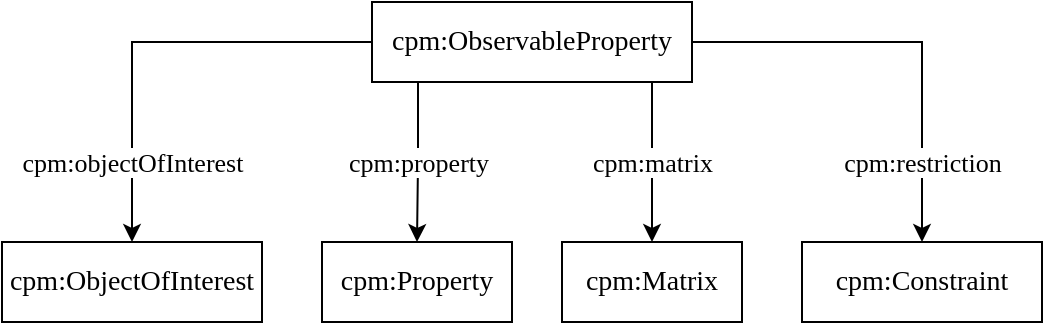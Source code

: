 <mxfile version="15.9.6" type="device" pages="6"><diagram id="C5JuwYnZcja2ouE_xLHo" name="cpm"><mxGraphModel dx="1422" dy="781" grid="1" gridSize="10" guides="1" tooltips="1" connect="1" arrows="1" fold="1" page="1" pageScale="1" pageWidth="850" pageHeight="1100" math="0" shadow="0"><root><mxCell id="0"/><mxCell id="1" parent="0"/><mxCell id="Jxj6E2fZae1qB_XguYS_-7" style="edgeStyle=orthogonalEdgeStyle;rounded=0;orthogonalLoop=1;jettySize=auto;html=1;exitX=0;exitY=0.5;exitDx=0;exitDy=0;" edge="1" parent="1" source="Jxj6E2fZae1qB_XguYS_-1" target="Jxj6E2fZae1qB_XguYS_-2"><mxGeometry relative="1" as="geometry"/></mxCell><mxCell id="Jxj6E2fZae1qB_XguYS_-8" value="&lt;div style=&quot;font-size: 13px;&quot;&gt;cpm:objectOfInterest&lt;/div&gt;" style="edgeLabel;html=1;align=center;verticalAlign=middle;resizable=0;points=[];fontFamily=Times New Roman;fontSize=13;" vertex="1" connectable="0" parent="Jxj6E2fZae1qB_XguYS_-7"><mxGeometry x="0.409" y="3" relative="1" as="geometry"><mxPoint x="-3" y="25" as="offset"/></mxGeometry></mxCell><mxCell id="Jxj6E2fZae1qB_XguYS_-9" style="edgeStyle=orthogonalEdgeStyle;rounded=0;orthogonalLoop=1;jettySize=auto;html=1;exitX=0.25;exitY=1;exitDx=0;exitDy=0;entryX=0.5;entryY=0;entryDx=0;entryDy=0;" edge="1" parent="1" source="Jxj6E2fZae1qB_XguYS_-1" target="Jxj6E2fZae1qB_XguYS_-3"><mxGeometry relative="1" as="geometry"><Array as="points"><mxPoint x="368" y="120"/><mxPoint x="368" y="160"/></Array></mxGeometry></mxCell><mxCell id="Jxj6E2fZae1qB_XguYS_-10" value="cpm:property" style="edgeLabel;html=1;align=center;verticalAlign=middle;resizable=0;points=[];fontFamily=Times New Roman;fontSize=13;" vertex="1" connectable="0" parent="Jxj6E2fZae1qB_XguYS_-9"><mxGeometry x="0.237" relative="1" as="geometry"><mxPoint y="-3" as="offset"/></mxGeometry></mxCell><mxCell id="Jxj6E2fZae1qB_XguYS_-11" style="edgeStyle=orthogonalEdgeStyle;rounded=0;orthogonalLoop=1;jettySize=auto;html=1;exitX=0.75;exitY=1;exitDx=0;exitDy=0;" edge="1" parent="1" source="Jxj6E2fZae1qB_XguYS_-1" target="Jxj6E2fZae1qB_XguYS_-4"><mxGeometry relative="1" as="geometry"><Array as="points"><mxPoint x="485" y="120"/></Array></mxGeometry></mxCell><mxCell id="Jxj6E2fZae1qB_XguYS_-12" value="cpm:matrix" style="edgeLabel;html=1;align=center;verticalAlign=middle;resizable=0;points=[];fontFamily=Times New Roman;fontSize=13;" vertex="1" connectable="0" parent="Jxj6E2fZae1qB_XguYS_-11"><mxGeometry x="-0.3" relative="1" as="geometry"><mxPoint y="25" as="offset"/></mxGeometry></mxCell><mxCell id="Jxj6E2fZae1qB_XguYS_-13" style="edgeStyle=orthogonalEdgeStyle;rounded=0;orthogonalLoop=1;jettySize=auto;html=1;exitX=1;exitY=0.5;exitDx=0;exitDy=0;entryX=0.5;entryY=0;entryDx=0;entryDy=0;" edge="1" parent="1" source="Jxj6E2fZae1qB_XguYS_-1" target="Jxj6E2fZae1qB_XguYS_-5"><mxGeometry relative="1" as="geometry"/></mxCell><mxCell id="Jxj6E2fZae1qB_XguYS_-14" value="cpm:restriction" style="edgeLabel;html=1;align=center;verticalAlign=middle;resizable=0;points=[];fontFamily=Times New Roman;fontSize=13;" vertex="1" connectable="0" parent="Jxj6E2fZae1qB_XguYS_-13"><mxGeometry x="0.386" y="-2" relative="1" as="geometry"><mxPoint x="2" y="26" as="offset"/></mxGeometry></mxCell><mxCell id="Jxj6E2fZae1qB_XguYS_-1" value="cpm:ObservableProperty" style="rounded=0;whiteSpace=wrap;html=1;fontFamily=Times New Roman;fontSize=14;" vertex="1" parent="1"><mxGeometry x="345" y="80" width="160" height="40" as="geometry"/></mxCell><mxCell id="Jxj6E2fZae1qB_XguYS_-2" value="cpm:ObjectOfInterest" style="rounded=0;whiteSpace=wrap;html=1;fontFamily=Times New Roman;fontSize=14;" vertex="1" parent="1"><mxGeometry x="160" y="200" width="130" height="40" as="geometry"/></mxCell><mxCell id="Jxj6E2fZae1qB_XguYS_-3" value="cpm:Property" style="rounded=0;whiteSpace=wrap;html=1;fontFamily=Times New Roman;fontSize=14;" vertex="1" parent="1"><mxGeometry x="320" y="200" width="95" height="40" as="geometry"/></mxCell><mxCell id="Jxj6E2fZae1qB_XguYS_-4" value="cpm:Matrix" style="rounded=0;whiteSpace=wrap;html=1;fontFamily=Times New Roman;fontSize=14;" vertex="1" parent="1"><mxGeometry x="440" y="200" width="90" height="40" as="geometry"/></mxCell><mxCell id="Jxj6E2fZae1qB_XguYS_-5" value="cpm:Constraint" style="rounded=0;whiteSpace=wrap;html=1;fontFamily=Times New Roman;fontSize=14;" vertex="1" parent="1"><mxGeometry x="560" y="200" width="120" height="40" as="geometry"/></mxCell></root></mxGraphModel></diagram><diagram id="XAjs4vhMcAOv7xiKZozO" name="oboe"><mxGraphModel dx="1422" dy="781" grid="1" gridSize="10" guides="1" tooltips="1" connect="1" arrows="1" fold="1" page="1" pageScale="1" pageWidth="850" pageHeight="1100" math="0" shadow="0"><root><mxCell id="n7pY6-7gqXwjSxvcq_DN-0"/><mxCell id="n7pY6-7gqXwjSxvcq_DN-1" parent="n7pY6-7gqXwjSxvcq_DN-0"/><mxCell id="n7pY6-7gqXwjSxvcq_DN-6" style="edgeStyle=orthogonalEdgeStyle;rounded=0;orthogonalLoop=1;jettySize=auto;html=1;exitX=1;exitY=0.5;exitDx=0;exitDy=0;entryX=0;entryY=0.5;entryDx=0;entryDy=0;fontFamily=Times New Roman;fontSize=13;" edge="1" parent="n7pY6-7gqXwjSxvcq_DN-1" source="n7pY6-7gqXwjSxvcq_DN-2" target="n7pY6-7gqXwjSxvcq_DN-3"><mxGeometry relative="1" as="geometry"/></mxCell><mxCell id="n7pY6-7gqXwjSxvcq_DN-7" value="oboe:hasMeasurement" style="edgeLabel;html=1;align=center;verticalAlign=middle;resizable=0;points=[];fontSize=13;fontFamily=Times New Roman;" vertex="1" connectable="0" parent="n7pY6-7gqXwjSxvcq_DN-6"><mxGeometry x="-0.2" y="2" relative="1" as="geometry"><mxPoint x="16" y="2" as="offset"/></mxGeometry></mxCell><mxCell id="d1RBRtu6mnz41xgngHAh-0" style="edgeStyle=orthogonalEdgeStyle;rounded=0;orthogonalLoop=1;jettySize=auto;html=1;exitX=0.5;exitY=1;exitDx=0;exitDy=0;entryX=0.5;entryY=0;entryDx=0;entryDy=0;fontFamily=Times New Roman;fontSize=13;" edge="1" parent="n7pY6-7gqXwjSxvcq_DN-1" source="n7pY6-7gqXwjSxvcq_DN-2" target="n7pY6-7gqXwjSxvcq_DN-4"><mxGeometry relative="1" as="geometry"/></mxCell><mxCell id="d1RBRtu6mnz41xgngHAh-1" value="oboe:ofEntity" style="edgeLabel;html=1;align=center;verticalAlign=middle;resizable=0;points=[];fontSize=13;fontFamily=Times New Roman;" vertex="1" connectable="0" parent="d1RBRtu6mnz41xgngHAh-0"><mxGeometry x="-0.156" y="1" relative="1" as="geometry"><mxPoint x="-1" y="5" as="offset"/></mxGeometry></mxCell><mxCell id="n7pY6-7gqXwjSxvcq_DN-2" value="oboe:Observation" style="rounded=0;whiteSpace=wrap;html=1;fontFamily=Times New Roman;fontSize=14;" vertex="1" parent="n7pY6-7gqXwjSxvcq_DN-1"><mxGeometry x="120" y="40" width="120" height="40" as="geometry"/></mxCell><mxCell id="n7pY6-7gqXwjSxvcq_DN-9" style="edgeStyle=orthogonalEdgeStyle;rounded=0;orthogonalLoop=1;jettySize=auto;html=1;exitX=0.5;exitY=1;exitDx=0;exitDy=0;fontFamily=Times New Roman;fontSize=13;" edge="1" parent="n7pY6-7gqXwjSxvcq_DN-1" source="n7pY6-7gqXwjSxvcq_DN-3" target="n7pY6-7gqXwjSxvcq_DN-5"><mxGeometry relative="1" as="geometry"><Array as="points"><mxPoint x="490" y="120"/><mxPoint x="490" y="120"/></Array></mxGeometry></mxCell><mxCell id="n7pY6-7gqXwjSxvcq_DN-10" value="oboe:ofCharacteristic" style="edgeLabel;html=1;align=center;verticalAlign=middle;resizable=0;points=[];fontSize=13;fontFamily=Times New Roman;" vertex="1" connectable="0" parent="n7pY6-7gqXwjSxvcq_DN-9"><mxGeometry x="-0.317" y="1" relative="1" as="geometry"><mxPoint x="-1" y="10" as="offset"/></mxGeometry></mxCell><mxCell id="n7pY6-7gqXwjSxvcq_DN-3" value="oboe:Measurement" style="rounded=0;whiteSpace=wrap;html=1;fontFamily=Times New Roman;fontSize=14;" vertex="1" parent="n7pY6-7gqXwjSxvcq_DN-1"><mxGeometry x="425" y="40" width="130" height="40" as="geometry"/></mxCell><mxCell id="n7pY6-7gqXwjSxvcq_DN-4" value="oboe:Entity" style="rounded=0;whiteSpace=wrap;html=1;fontFamily=Times New Roman;fontSize=14;" vertex="1" parent="n7pY6-7gqXwjSxvcq_DN-1"><mxGeometry x="135" y="140" width="90" height="40" as="geometry"/></mxCell><mxCell id="n7pY6-7gqXwjSxvcq_DN-5" value="oboe:Characteristic" style="rounded=0;whiteSpace=wrap;html=1;fontFamily=Times New Roman;fontSize=14;" vertex="1" parent="n7pY6-7gqXwjSxvcq_DN-1"><mxGeometry x="425" y="140" width="130" height="40" as="geometry"/></mxCell></root></mxGraphModel></diagram><diagram id="3EfO5MsjvfI2D7i9o1a9" name="oms"><mxGraphModel dx="1422" dy="781" grid="1" gridSize="10" guides="1" tooltips="1" connect="1" arrows="1" fold="1" page="1" pageScale="1" pageWidth="850" pageHeight="1100" math="0" shadow="0"><root><mxCell id="0Je4wfxed8U3S92B80tb-0"/><mxCell id="0Je4wfxed8U3S92B80tb-1" parent="0Je4wfxed8U3S92B80tb-0"/><mxCell id="ZahoKuNwvnBidrXF8Hnk-7" style="edgeStyle=orthogonalEdgeStyle;rounded=0;orthogonalLoop=1;jettySize=auto;html=1;exitX=0;exitY=0.5;exitDx=0;exitDy=0;fontFamily=Times New Roman;fontSize=14;" edge="1" parent="0Je4wfxed8U3S92B80tb-1" source="0Je4wfxed8U3S92B80tb-2" target="ZahoKuNwvnBidrXF8Hnk-2"><mxGeometry relative="1" as="geometry"/></mxCell><mxCell id="ZahoKuNwvnBidrXF8Hnk-10" value="oms:procedure" style="edgeLabel;html=1;align=center;verticalAlign=middle;resizable=0;points=[];fontSize=13;fontFamily=Times New Roman;" vertex="1" connectable="0" parent="ZahoKuNwvnBidrXF8Hnk-7"><mxGeometry x="0.772" y="2" relative="1" as="geometry"><mxPoint x="-2" y="-2" as="offset"/></mxGeometry></mxCell><mxCell id="ZahoKuNwvnBidrXF8Hnk-8" style="edgeStyle=orthogonalEdgeStyle;rounded=0;orthogonalLoop=1;jettySize=auto;html=1;exitX=1;exitY=0.5;exitDx=0;exitDy=0;entryX=0.5;entryY=0;entryDx=0;entryDy=0;fontFamily=Times New Roman;fontSize=14;" edge="1" parent="0Je4wfxed8U3S92B80tb-1" source="0Je4wfxed8U3S92B80tb-2" target="ZahoKuNwvnBidrXF8Hnk-0"><mxGeometry relative="1" as="geometry"/></mxCell><mxCell id="ZahoKuNwvnBidrXF8Hnk-12" value="oms:observedProperty" style="edgeLabel;html=1;align=center;verticalAlign=middle;resizable=0;points=[];fontSize=13;fontFamily=Times New Roman;" vertex="1" connectable="0" parent="ZahoKuNwvnBidrXF8Hnk-8"><mxGeometry x="0.773" y="-1" relative="1" as="geometry"><mxPoint x="1" y="-2" as="offset"/></mxGeometry></mxCell><mxCell id="ZahoKuNwvnBidrXF8Hnk-9" style="edgeStyle=orthogonalEdgeStyle;rounded=0;orthogonalLoop=1;jettySize=auto;html=1;exitX=0.5;exitY=1;exitDx=0;exitDy=0;entryX=0.5;entryY=0;entryDx=0;entryDy=0;fontFamily=Times New Roman;fontSize=14;" edge="1" parent="0Je4wfxed8U3S92B80tb-1" source="0Je4wfxed8U3S92B80tb-2" target="ZahoKuNwvnBidrXF8Hnk-1"><mxGeometry relative="1" as="geometry"/></mxCell><mxCell id="ZahoKuNwvnBidrXF8Hnk-11" value="oms:objectOfInterest" style="edgeLabel;html=1;align=center;verticalAlign=middle;resizable=0;points=[];fontSize=13;fontFamily=Times New Roman;" vertex="1" connectable="0" parent="ZahoKuNwvnBidrXF8Hnk-9"><mxGeometry x="0.362" y="-2" relative="1" as="geometry"><mxPoint x="2" y="-11" as="offset"/></mxGeometry></mxCell><mxCell id="0Je4wfxed8U3S92B80tb-2" value="oms:Observation" style="rounded=0;whiteSpace=wrap;html=1;fontFamily=Times New Roman;fontSize=14;" vertex="1" parent="0Je4wfxed8U3S92B80tb-1"><mxGeometry x="360.5" y="240" width="120" height="40" as="geometry"/></mxCell><mxCell id="ZahoKuNwvnBidrXF8Hnk-0" value="oms:ObservableProperty" style="rounded=0;whiteSpace=wrap;html=1;fontFamily=Times New Roman;fontSize=14;" vertex="1" parent="0Je4wfxed8U3S92B80tb-1"><mxGeometry x="560" y="340" width="175" height="40" as="geometry"/></mxCell><mxCell id="ZahoKuNwvnBidrXF8Hnk-1" value="oms:Any" style="rounded=0;whiteSpace=wrap;html=1;fontFamily=Times New Roman;fontSize=14;" vertex="1" parent="0Je4wfxed8U3S92B80tb-1"><mxGeometry x="360.5" y="340" width="120" height="40" as="geometry"/></mxCell><mxCell id="ZahoKuNwvnBidrXF8Hnk-2" value="oms:ObservingProcedure" style="rounded=0;whiteSpace=wrap;html=1;fontFamily=Times New Roman;fontSize=14;" vertex="1" parent="0Je4wfxed8U3S92B80tb-1"><mxGeometry x="110" y="340" width="170" height="40" as="geometry"/></mxCell><mxCell id="ZahoKuNwvnBidrXF8Hnk-5" style="edgeStyle=orthogonalEdgeStyle;rounded=0;orthogonalLoop=1;jettySize=auto;html=1;exitX=0.5;exitY=0;exitDx=0;exitDy=0;fontFamily=Times New Roman;fontSize=14;endArrow=block;endFill=0;" edge="1" parent="0Je4wfxed8U3S92B80tb-1" source="ZahoKuNwvnBidrXF8Hnk-3" target="ZahoKuNwvnBidrXF8Hnk-4"><mxGeometry relative="1" as="geometry"/></mxCell><mxCell id="ZahoKuNwvnBidrXF8Hnk-6" style="edgeStyle=orthogonalEdgeStyle;rounded=0;orthogonalLoop=1;jettySize=auto;html=1;exitX=0.5;exitY=1;exitDx=0;exitDy=0;entryX=0.5;entryY=0;entryDx=0;entryDy=0;fontFamily=Times New Roman;fontSize=14;dashed=1;" edge="1" parent="0Je4wfxed8U3S92B80tb-1" source="ZahoKuNwvnBidrXF8Hnk-3" target="0Je4wfxed8U3S92B80tb-2"><mxGeometry relative="1" as="geometry"/></mxCell><mxCell id="ZahoKuNwvnBidrXF8Hnk-3" value="oms:AbstractObservation" style="rounded=0;whiteSpace=wrap;html=1;fontFamily=Times New Roman;fontSize=14;" vertex="1" parent="0Je4wfxed8U3S92B80tb-1"><mxGeometry x="335.5" y="160" width="170" height="40" as="geometry"/></mxCell><mxCell id="ZahoKuNwvnBidrXF8Hnk-4" value="oms:AbstractObservationCharacteristics" style="rounded=0;whiteSpace=wrap;html=1;fontFamily=Times New Roman;fontSize=14;" vertex="1" parent="0Je4wfxed8U3S92B80tb-1"><mxGeometry x="290.5" y="80" width="260" height="40" as="geometry"/></mxCell></root></mxGraphModel></diagram><diagram id="2DLCa2p65N5EVtJgZYkO" name="saref"><mxGraphModel dx="1422" dy="781" grid="1" gridSize="10" guides="1" tooltips="1" connect="1" arrows="1" fold="1" page="1" pageScale="1" pageWidth="850" pageHeight="1100" math="0" shadow="0"><root><mxCell id="GMfcpS2YJAFY1rzEYanB-0"/><mxCell id="GMfcpS2YJAFY1rzEYanB-1" parent="GMfcpS2YJAFY1rzEYanB-0"/><mxCell id="GMfcpS2YJAFY1rzEYanB-4" style="edgeStyle=orthogonalEdgeStyle;rounded=0;orthogonalLoop=1;jettySize=auto;html=1;exitX=0.75;exitY=0;exitDx=0;exitDy=0;entryX=0.25;entryY=0;entryDx=0;entryDy=0;fontFamily=Times New Roman;fontSize=14;" edge="1" parent="GMfcpS2YJAFY1rzEYanB-1" source="GMfcpS2YJAFY1rzEYanB-2" target="GMfcpS2YJAFY1rzEYanB-3"><mxGeometry relative="1" as="geometry"/></mxCell><mxCell id="GMfcpS2YJAFY1rzEYanB-6" value="saref:isPropertyOf" style="edgeLabel;html=1;align=center;verticalAlign=middle;resizable=0;points=[];fontSize=13;fontFamily=Times New Roman;" vertex="1" connectable="0" parent="GMfcpS2YJAFY1rzEYanB-4"><mxGeometry x="-0.083" y="1" relative="1" as="geometry"><mxPoint as="offset"/></mxGeometry></mxCell><mxCell id="GMfcpS2YJAFY1rzEYanB-2" value="saref:Property" style="rounded=0;whiteSpace=wrap;html=1;fontFamily=Times New Roman;fontSize=14;" vertex="1" parent="GMfcpS2YJAFY1rzEYanB-1"><mxGeometry x="160" y="120" width="120" height="40" as="geometry"/></mxCell><mxCell id="GMfcpS2YJAFY1rzEYanB-5" style="edgeStyle=orthogonalEdgeStyle;rounded=0;orthogonalLoop=1;jettySize=auto;html=1;exitX=0.25;exitY=1;exitDx=0;exitDy=0;entryX=0.75;entryY=1;entryDx=0;entryDy=0;fontFamily=Times New Roman;fontSize=14;" edge="1" parent="GMfcpS2YJAFY1rzEYanB-1" source="GMfcpS2YJAFY1rzEYanB-3" target="GMfcpS2YJAFY1rzEYanB-2"><mxGeometry relative="1" as="geometry"/></mxCell><mxCell id="GMfcpS2YJAFY1rzEYanB-7" value="saref:hasProperty" style="edgeLabel;html=1;align=center;verticalAlign=middle;resizable=0;points=[];fontSize=13;fontFamily=Times New Roman;" vertex="1" connectable="0" parent="GMfcpS2YJAFY1rzEYanB-5"><mxGeometry x="0.083" y="-1" relative="1" as="geometry"><mxPoint as="offset"/></mxGeometry></mxCell><mxCell id="GMfcpS2YJAFY1rzEYanB-3" value="saref:FeatureOfInterest" style="rounded=0;whiteSpace=wrap;html=1;fontFamily=Times New Roman;fontSize=14;" vertex="1" parent="GMfcpS2YJAFY1rzEYanB-1"><mxGeometry x="480" y="120" width="190" height="40" as="geometry"/></mxCell></root></mxGraphModel></diagram><diagram id="qyeDYWVYORMaouDFKa3i" name="sosa"><mxGraphModel dx="1422" dy="781" grid="1" gridSize="10" guides="1" tooltips="1" connect="1" arrows="1" fold="1" page="1" pageScale="1" pageWidth="850" pageHeight="1100" math="0" shadow="0"><root><mxCell id="5aRjGdAi83ZJt-MZENzH-0"/><mxCell id="5aRjGdAi83ZJt-MZENzH-1" parent="5aRjGdAi83ZJt-MZENzH-0"/><mxCell id="5aRjGdAi83ZJt-MZENzH-2" value="sosa:Property" style="rounded=0;whiteSpace=wrap;html=1;fontFamily=Times New Roman;fontSize=14;" vertex="1" parent="5aRjGdAi83ZJt-MZENzH-1"><mxGeometry x="160" y="40" width="160" height="40" as="geometry"/></mxCell><mxCell id="5aRjGdAi83ZJt-MZENzH-6" style="edgeStyle=orthogonalEdgeStyle;rounded=0;orthogonalLoop=1;jettySize=auto;html=1;exitX=0.5;exitY=0;exitDx=0;exitDy=0;entryX=0.5;entryY=1;entryDx=0;entryDy=0;fontFamily=Times New Roman;fontSize=14;endArrow=block;endFill=0;" edge="1" parent="5aRjGdAi83ZJt-MZENzH-1" source="5aRjGdAi83ZJt-MZENzH-3" target="5aRjGdAi83ZJt-MZENzH-2"><mxGeometry relative="1" as="geometry"/></mxCell><mxCell id="5aRjGdAi83ZJt-MZENzH-3" value="sosa:ObservableProperty" style="rounded=0;whiteSpace=wrap;html=1;fontFamily=Times New Roman;fontSize=14;" vertex="1" parent="5aRjGdAi83ZJt-MZENzH-1"><mxGeometry x="160" y="160" width="160" height="40" as="geometry"/></mxCell><mxCell id="5aRjGdAi83ZJt-MZENzH-7" style="edgeStyle=orthogonalEdgeStyle;rounded=0;orthogonalLoop=1;jettySize=auto;html=1;exitX=0;exitY=0.5;exitDx=0;exitDy=0;fontFamily=Times New Roman;fontSize=14;" edge="1" parent="5aRjGdAi83ZJt-MZENzH-1" source="5aRjGdAi83ZJt-MZENzH-4" target="5aRjGdAi83ZJt-MZENzH-3"><mxGeometry relative="1" as="geometry"/></mxCell><mxCell id="5aRjGdAi83ZJt-MZENzH-8" value="sosa:observedProperty" style="edgeLabel;html=1;align=center;verticalAlign=middle;resizable=0;points=[];fontSize=13;fontFamily=Times New Roman;" vertex="1" connectable="0" parent="5aRjGdAi83ZJt-MZENzH-7"><mxGeometry x="-0.188" y="-1" relative="1" as="geometry"><mxPoint x="-22" y="1" as="offset"/></mxGeometry></mxCell><mxCell id="5aRjGdAi83ZJt-MZENzH-9" style="edgeStyle=orthogonalEdgeStyle;rounded=0;orthogonalLoop=1;jettySize=auto;html=1;exitX=0.5;exitY=0;exitDx=0;exitDy=0;entryX=0.5;entryY=1;entryDx=0;entryDy=0;fontFamily=Times New Roman;fontSize=14;" edge="1" parent="5aRjGdAi83ZJt-MZENzH-1" source="5aRjGdAi83ZJt-MZENzH-4" target="5aRjGdAi83ZJt-MZENzH-5"><mxGeometry relative="1" as="geometry"/></mxCell><mxCell id="5aRjGdAi83ZJt-MZENzH-10" value="sosa:hasFeatureOfInterest" style="edgeLabel;html=1;align=center;verticalAlign=middle;resizable=0;points=[];fontSize=13;fontFamily=Times New Roman;" vertex="1" connectable="0" parent="5aRjGdAi83ZJt-MZENzH-9"><mxGeometry x="-0.25" y="-2" relative="1" as="geometry"><mxPoint x="-2" y="-10" as="offset"/></mxGeometry></mxCell><mxCell id="5aRjGdAi83ZJt-MZENzH-4" value="sosa:Observation" style="rounded=0;whiteSpace=wrap;html=1;fontFamily=Times New Roman;fontSize=14;" vertex="1" parent="5aRjGdAi83ZJt-MZENzH-1"><mxGeometry x="560" y="160" width="160" height="40" as="geometry"/></mxCell><mxCell id="5aRjGdAi83ZJt-MZENzH-11" style="edgeStyle=orthogonalEdgeStyle;rounded=0;orthogonalLoop=1;jettySize=auto;html=1;exitX=0;exitY=0.5;exitDx=0;exitDy=0;entryX=1;entryY=0.5;entryDx=0;entryDy=0;fontFamily=Times New Roman;fontSize=14;" edge="1" parent="5aRjGdAi83ZJt-MZENzH-1" source="5aRjGdAi83ZJt-MZENzH-5" target="5aRjGdAi83ZJt-MZENzH-2"><mxGeometry relative="1" as="geometry"/></mxCell><mxCell id="5aRjGdAi83ZJt-MZENzH-12" value="sosa:hasProperty" style="edgeLabel;html=1;align=center;verticalAlign=middle;resizable=0;points=[];fontSize=13;fontFamily=Times New Roman;" vertex="1" connectable="0" parent="5aRjGdAi83ZJt-MZENzH-11"><mxGeometry x="-0.142" relative="1" as="geometry"><mxPoint x="-17" as="offset"/></mxGeometry></mxCell><mxCell id="5aRjGdAi83ZJt-MZENzH-5" value="sosa:FeatureOfInterest" style="rounded=0;whiteSpace=wrap;html=1;fontFamily=Times New Roman;fontSize=14;" vertex="1" parent="5aRjGdAi83ZJt-MZENzH-1"><mxGeometry x="560" y="40" width="160" height="40" as="geometry"/></mxCell></root></mxGraphModel></diagram><diagram id="bvlcL-Y_E3vyA_7secHR" name="svo"><mxGraphModel dx="1185" dy="651" grid="1" gridSize="10" guides="1" tooltips="1" connect="1" arrows="1" fold="1" page="1" pageScale="1" pageWidth="850" pageHeight="1100" math="0" shadow="0"><root><mxCell id="rATvijdXIwWl2_vRgyMK-0"/><mxCell id="rATvijdXIwWl2_vRgyMK-1" parent="rATvijdXIwWl2_vRgyMK-0"/><mxCell id="rATvijdXIwWl2_vRgyMK-6" style="edgeStyle=orthogonalEdgeStyle;rounded=0;orthogonalLoop=1;jettySize=auto;html=1;exitX=0.75;exitY=1;exitDx=0;exitDy=0;entryX=0.25;entryY=1;entryDx=0;entryDy=0;fontFamily=Times New Roman;fontSize=14;endArrow=classic;endFill=1;" edge="1" parent="rATvijdXIwWl2_vRgyMK-1" source="rATvijdXIwWl2_vRgyMK-2" target="rATvijdXIwWl2_vRgyMK-4"><mxGeometry relative="1" as="geometry"><Array as="points"><mxPoint x="250" y="200"/><mxPoint x="590" y="200"/></Array></mxGeometry></mxCell><mxCell id="rATvijdXIwWl2_vRgyMK-12" value="svo:hasRecordedContextPhenomenon" style="edgeLabel;html=1;align=center;verticalAlign=middle;resizable=0;points=[];fontSize=13;fontFamily=Times New Roman;" vertex="1" connectable="0" parent="rATvijdXIwWl2_vRgyMK-6"><mxGeometry x="-0.09" relative="1" as="geometry"><mxPoint x="9" as="offset"/></mxGeometry></mxCell><mxCell id="rATvijdXIwWl2_vRgyMK-7" style="edgeStyle=orthogonalEdgeStyle;rounded=0;orthogonalLoop=1;jettySize=auto;html=1;exitX=1;exitY=0.5;exitDx=0;exitDy=0;entryX=0;entryY=0.5;entryDx=0;entryDy=0;fontFamily=Times New Roman;fontSize=14;endArrow=classic;endFill=1;" edge="1" parent="rATvijdXIwWl2_vRgyMK-1" source="rATvijdXIwWl2_vRgyMK-2" target="rATvijdXIwWl2_vRgyMK-4"><mxGeometry relative="1" as="geometry"><Array as="points"><mxPoint x="395" y="140"/><mxPoint x="395" y="140"/></Array></mxGeometry></mxCell><mxCell id="rATvijdXIwWl2_vRgyMK-11" value="svo:hasRecordedPhenomenon" style="edgeLabel;html=1;align=center;verticalAlign=middle;resizable=0;points=[];fontSize=13;fontFamily=Times New Roman;" vertex="1" connectable="0" parent="rATvijdXIwWl2_vRgyMK-7"><mxGeometry x="-0.171" y="-1" relative="1" as="geometry"><mxPoint x="9" y="-1" as="offset"/></mxGeometry></mxCell><mxCell id="rATvijdXIwWl2_vRgyMK-8" style="edgeStyle=orthogonalEdgeStyle;rounded=0;orthogonalLoop=1;jettySize=auto;html=1;exitX=0.75;exitY=0;exitDx=0;exitDy=0;entryX=0.25;entryY=0;entryDx=0;entryDy=0;fontFamily=Times New Roman;fontSize=14;endArrow=classic;endFill=1;" edge="1" parent="rATvijdXIwWl2_vRgyMK-1" source="rATvijdXIwWl2_vRgyMK-2" target="rATvijdXIwWl2_vRgyMK-4"><mxGeometry relative="1" as="geometry"><Array as="points"><mxPoint x="250" y="80"/><mxPoint x="590" y="80"/></Array></mxGeometry></mxCell><mxCell id="rATvijdXIwWl2_vRgyMK-13" value="svo:hasRecordedMediumPhenomenon" style="edgeLabel;html=1;align=center;verticalAlign=middle;resizable=0;points=[];fontSize=13;fontFamily=Times New Roman;" vertex="1" connectable="0" parent="rATvijdXIwWl2_vRgyMK-8"><mxGeometry x="-0.052" y="-1" relative="1" as="geometry"><mxPoint x="1" as="offset"/></mxGeometry></mxCell><mxCell id="rATvijdXIwWl2_vRgyMK-14" style="edgeStyle=orthogonalEdgeStyle;rounded=0;orthogonalLoop=1;jettySize=auto;html=1;exitX=0.25;exitY=1;exitDx=0;exitDy=0;entryX=0.25;entryY=0;entryDx=0;entryDy=0;fontFamily=Times New Roman;fontSize=13;endArrow=classic;endFill=1;" edge="1" parent="rATvijdXIwWl2_vRgyMK-1" source="rATvijdXIwWl2_vRgyMK-2" target="rATvijdXIwWl2_vRgyMK-3"><mxGeometry relative="1" as="geometry"/></mxCell><mxCell id="rATvijdXIwWl2_vRgyMK-15" value="svo:hasRecordedProperty" style="edgeLabel;html=1;align=center;verticalAlign=middle;resizable=0;points=[];fontSize=13;fontFamily=Times New Roman;" vertex="1" connectable="0" parent="rATvijdXIwWl2_vRgyMK-14"><mxGeometry x="0.267" y="3" relative="1" as="geometry"><mxPoint x="-3" y="14" as="offset"/></mxGeometry></mxCell><mxCell id="rATvijdXIwWl2_vRgyMK-2" value="svo:Variable" style="rounded=0;whiteSpace=wrap;html=1;fontFamily=Times New Roman;fontSize=14;" vertex="1" parent="rATvijdXIwWl2_vRgyMK-1"><mxGeometry x="160" y="120" width="120" height="40" as="geometry"/></mxCell><mxCell id="rATvijdXIwWl2_vRgyMK-3" value="svo:Property" style="rounded=0;whiteSpace=wrap;html=1;fontFamily=Times New Roman;fontSize=14;" vertex="1" parent="rATvijdXIwWl2_vRgyMK-1"><mxGeometry x="160" y="280" width="120" height="40" as="geometry"/></mxCell><mxCell id="rATvijdXIwWl2_vRgyMK-16" style="edgeStyle=orthogonalEdgeStyle;rounded=0;orthogonalLoop=1;jettySize=auto;html=1;exitX=0.75;exitY=1;exitDx=0;exitDy=0;entryX=0.75;entryY=0;entryDx=0;entryDy=0;fontFamily=Times New Roman;fontSize=13;endArrow=classic;endFill=1;" edge="1" parent="rATvijdXIwWl2_vRgyMK-1" source="rATvijdXIwWl2_vRgyMK-4" target="rATvijdXIwWl2_vRgyMK-5"><mxGeometry relative="1" as="geometry"/></mxCell><mxCell id="rATvijdXIwWl2_vRgyMK-17" value="svo:hasAttribute" style="edgeLabel;html=1;align=center;verticalAlign=middle;resizable=0;points=[];fontSize=13;fontFamily=Times New Roman;" vertex="1" connectable="0" parent="rATvijdXIwWl2_vRgyMK-16"><mxGeometry x="0.219" relative="1" as="geometry"><mxPoint y="17" as="offset"/></mxGeometry></mxCell><mxCell id="rATvijdXIwWl2_vRgyMK-4" value="svo:Phenomenon" style="rounded=0;whiteSpace=wrap;html=1;fontFamily=Times New Roman;fontSize=14;" vertex="1" parent="rATvijdXIwWl2_vRgyMK-1"><mxGeometry x="560" y="120" width="120" height="40" as="geometry"/></mxCell><mxCell id="rATvijdXIwWl2_vRgyMK-5" value="svo:Attribute" style="rounded=0;whiteSpace=wrap;html=1;fontFamily=Times New Roman;fontSize=14;" vertex="1" parent="rATvijdXIwWl2_vRgyMK-1"><mxGeometry x="560" y="280" width="120" height="40" as="geometry"/></mxCell></root></mxGraphModel></diagram></mxfile>